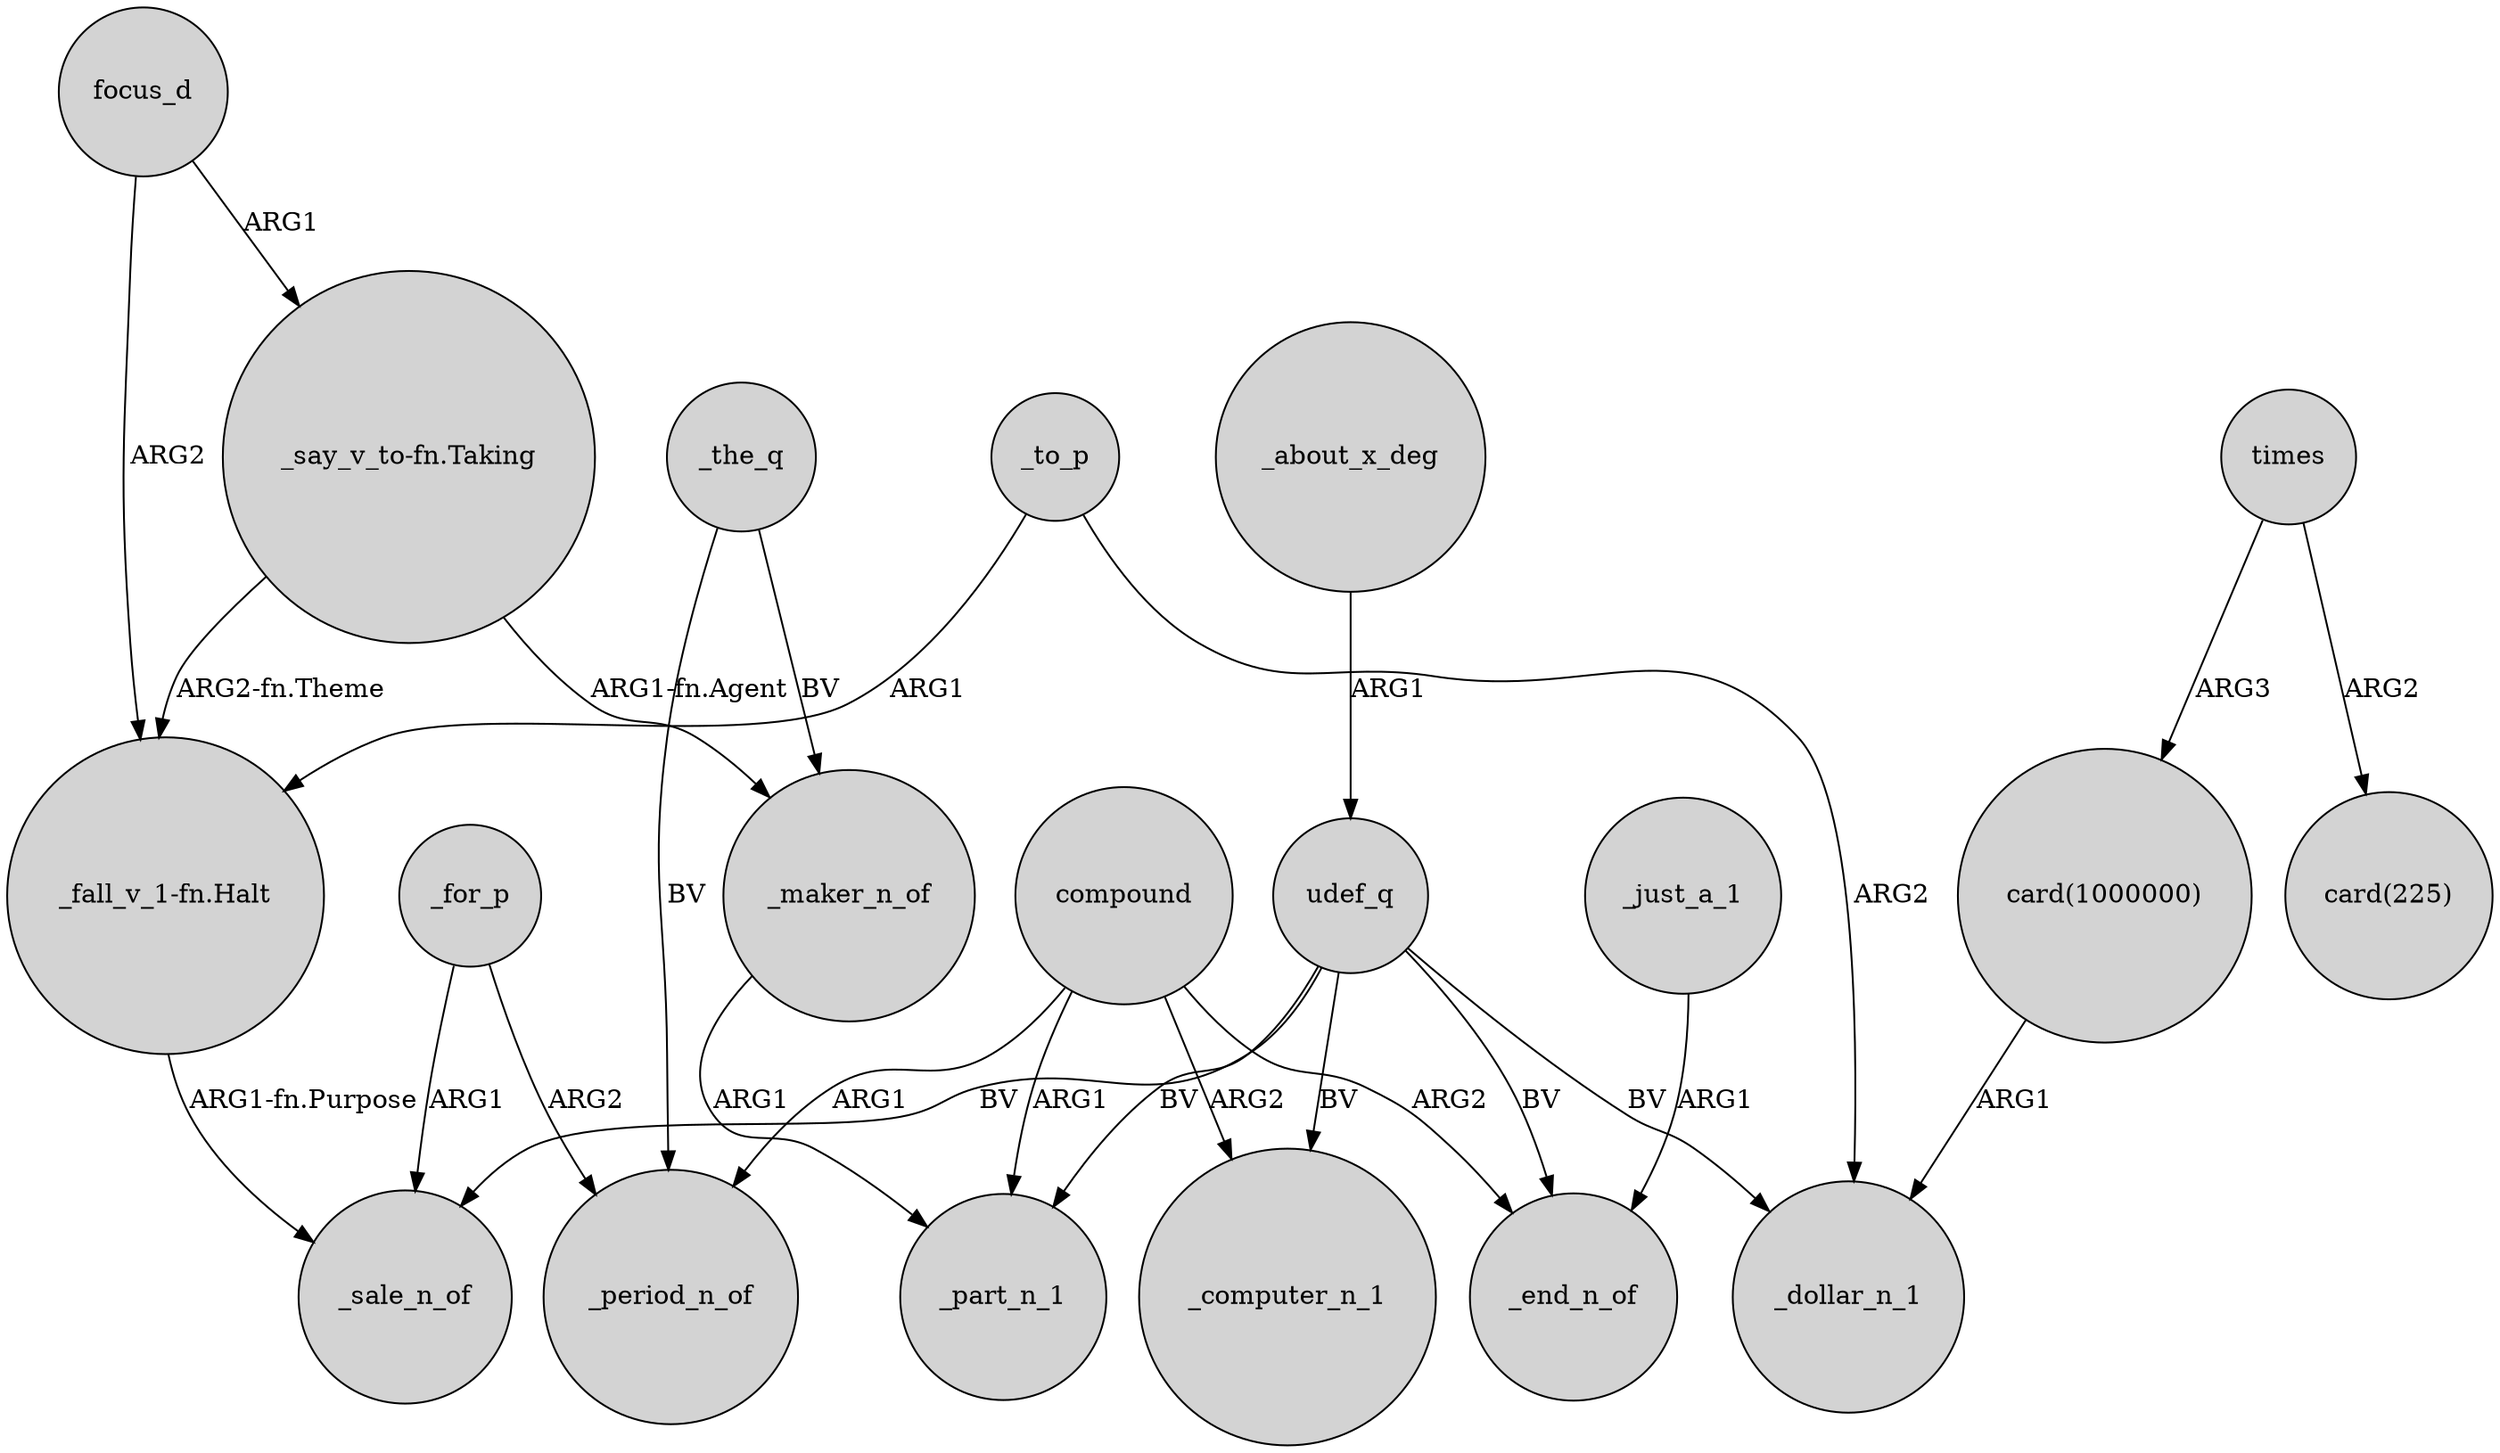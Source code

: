 digraph {
	node [shape=circle style=filled]
	"_say_v_to-fn.Taking" -> "_fall_v_1-fn.Halt" [label="ARG2-fn.Theme"]
	focus_d -> "_say_v_to-fn.Taking" [label=ARG1]
	_for_p -> _sale_n_of [label=ARG1]
	_just_a_1 -> _end_n_of [label=ARG1]
	compound -> _part_n_1 [label=ARG1]
	focus_d -> "_fall_v_1-fn.Halt" [label=ARG2]
	times -> "card(225)" [label=ARG2]
	udef_q -> _end_n_of [label=BV]
	times -> "card(1000000)" [label=ARG3]
	compound -> _computer_n_1 [label=ARG2]
	_maker_n_of -> _part_n_1 [label=ARG1]
	udef_q -> _sale_n_of [label=BV]
	_to_p -> _dollar_n_1 [label=ARG2]
	_about_x_deg -> udef_q [label=ARG1]
	"_say_v_to-fn.Taking" -> _maker_n_of [label="ARG1-fn.Agent"]
	udef_q -> _computer_n_1 [label=BV]
	udef_q -> _dollar_n_1 [label=BV]
	"card(1000000)" -> _dollar_n_1 [label=ARG1]
	_for_p -> _period_n_of [label=ARG2]
	compound -> _period_n_of [label=ARG1]
	compound -> _end_n_of [label=ARG2]
	_the_q -> _maker_n_of [label=BV]
	_the_q -> _period_n_of [label=BV]
	udef_q -> _part_n_1 [label=BV]
	"_fall_v_1-fn.Halt" -> _sale_n_of [label="ARG1-fn.Purpose"]
	_to_p -> "_fall_v_1-fn.Halt" [label=ARG1]
}
